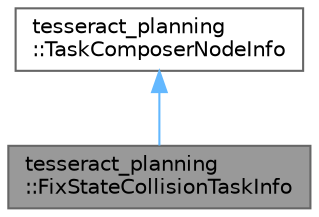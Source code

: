 digraph "tesseract_planning::FixStateCollisionTaskInfo"
{
 // LATEX_PDF_SIZE
  bgcolor="transparent";
  edge [fontname=Helvetica,fontsize=10,labelfontname=Helvetica,labelfontsize=10];
  node [fontname=Helvetica,fontsize=10,shape=box,height=0.2,width=0.4];
  Node1 [label="tesseract_planning\l::FixStateCollisionTaskInfo",height=0.2,width=0.4,color="gray40", fillcolor="grey60", style="filled", fontcolor="black",tooltip=" "];
  Node2 -> Node1 [dir="back",color="steelblue1",style="solid"];
  Node2 [label="tesseract_planning\l::TaskComposerNodeInfo",height=0.2,width=0.4,color="gray40", fillcolor="white", style="filled",URL="$da/de5/classtesseract__planning_1_1TaskComposerNodeInfo.html",tooltip=" "];
}
